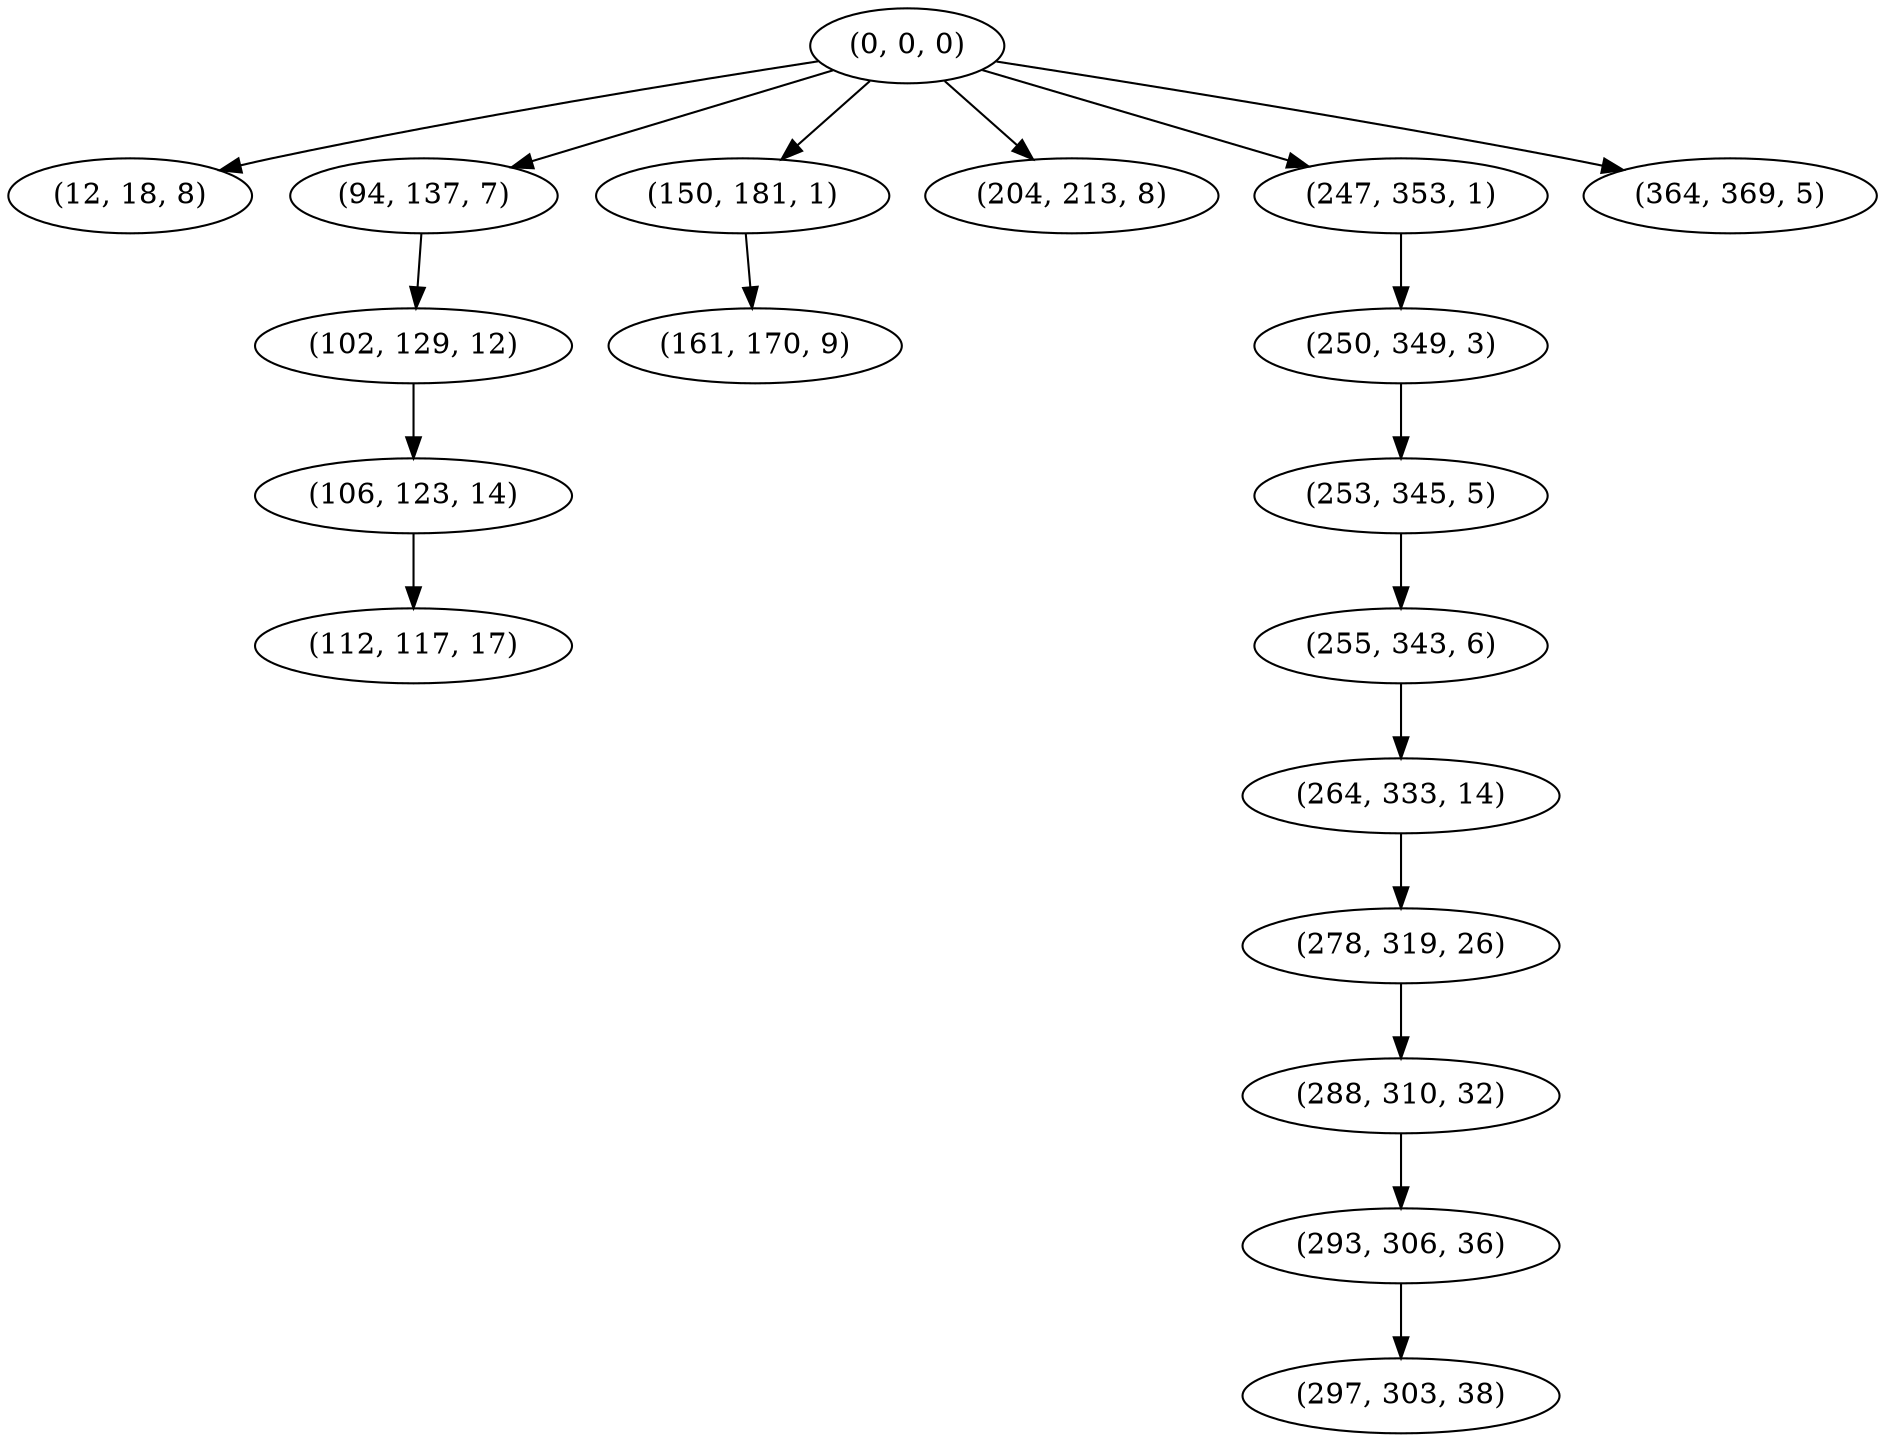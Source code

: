 digraph tree {
    "(0, 0, 0)";
    "(12, 18, 8)";
    "(94, 137, 7)";
    "(102, 129, 12)";
    "(106, 123, 14)";
    "(112, 117, 17)";
    "(150, 181, 1)";
    "(161, 170, 9)";
    "(204, 213, 8)";
    "(247, 353, 1)";
    "(250, 349, 3)";
    "(253, 345, 5)";
    "(255, 343, 6)";
    "(264, 333, 14)";
    "(278, 319, 26)";
    "(288, 310, 32)";
    "(293, 306, 36)";
    "(297, 303, 38)";
    "(364, 369, 5)";
    "(0, 0, 0)" -> "(12, 18, 8)";
    "(0, 0, 0)" -> "(94, 137, 7)";
    "(0, 0, 0)" -> "(150, 181, 1)";
    "(0, 0, 0)" -> "(204, 213, 8)";
    "(0, 0, 0)" -> "(247, 353, 1)";
    "(0, 0, 0)" -> "(364, 369, 5)";
    "(94, 137, 7)" -> "(102, 129, 12)";
    "(102, 129, 12)" -> "(106, 123, 14)";
    "(106, 123, 14)" -> "(112, 117, 17)";
    "(150, 181, 1)" -> "(161, 170, 9)";
    "(247, 353, 1)" -> "(250, 349, 3)";
    "(250, 349, 3)" -> "(253, 345, 5)";
    "(253, 345, 5)" -> "(255, 343, 6)";
    "(255, 343, 6)" -> "(264, 333, 14)";
    "(264, 333, 14)" -> "(278, 319, 26)";
    "(278, 319, 26)" -> "(288, 310, 32)";
    "(288, 310, 32)" -> "(293, 306, 36)";
    "(293, 306, 36)" -> "(297, 303, 38)";
}

